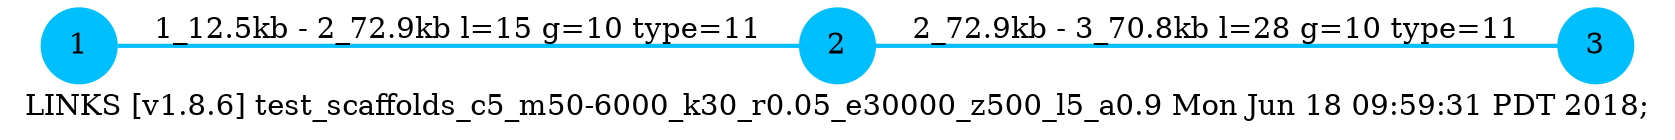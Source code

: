 graph LINKS{
	label="LINKS [v1.8.6] test_scaffolds_c5_m50-6000_k30_r0.05_e30000_z500_l5_a0.9 Mon Jun 18 09:59:31 PDT 2018;"
	rankdir=LR;
	node [shape = circle];
	1 [style=filled, fillcolor=deepskyblue, color=deepskyblue]
	2 [style=filled, fillcolor=deepskyblue, color=deepskyblue]
	1 -- 2 [ label = "1_12.5kb - 2_72.9kb l=15 g=10 type=11", penwidth=2.0, color=deepskyblue ]
	2 [style=filled, fillcolor=deepskyblue, color=deepskyblue]
	3 [style=filled, fillcolor=deepskyblue, color=deepskyblue]
	2 -- 3 [ label = "2_72.9kb - 3_70.8kb l=28 g=10 type=11", penwidth=2.0, color=deepskyblue ]
}
